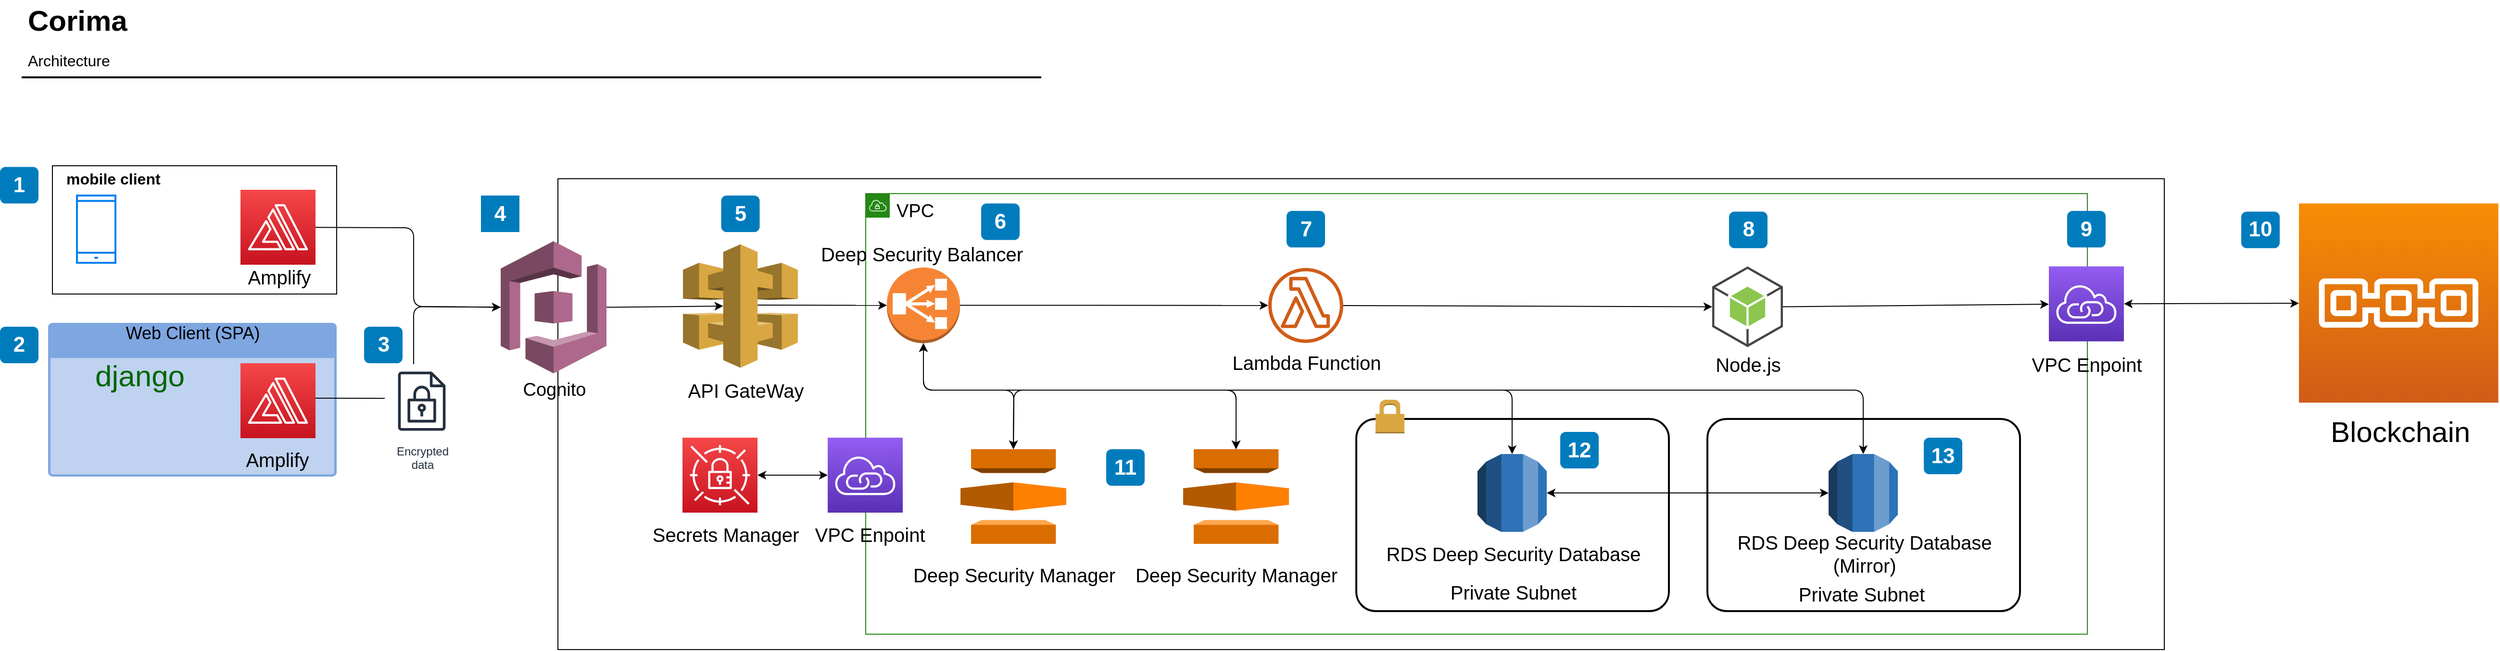 <mxfile version="13.7.7" type="github">
  <diagram id="Ht1M8jgEwFfnCIfOTk4-" name="Page-1">
    <mxGraphModel dx="2966" dy="1657" grid="1" gridSize="10" guides="1" tooltips="1" connect="1" arrows="1" fold="1" page="1" pageScale="1" pageWidth="1169" pageHeight="827" math="0" shadow="0">
      <root>
        <mxCell id="0" />
        <mxCell id="1" parent="0" />
        <mxCell id="wWZG4Q2au94G-TuAlexM-19" value="" style="rounded=0;whiteSpace=wrap;html=1;fillColor=none;" vertex="1" parent="1">
          <mxGeometry x="610" y="250" width="1670" height="490" as="geometry" />
        </mxCell>
        <mxCell id="wWZG4Q2au94G-TuAlexM-28" value="&lt;font style=&quot;font-size: 19px&quot; color=&quot;#000000&quot;&gt;VPC&lt;/font&gt;" style="points=[[0,0],[0.25,0],[0.5,0],[0.75,0],[1,0],[1,0.25],[1,0.5],[1,0.75],[1,1],[0.75,1],[0.5,1],[0.25,1],[0,1],[0,0.75],[0,0.5],[0,0.25]];outlineConnect=0;gradientColor=none;html=1;whiteSpace=wrap;fontSize=12;fontStyle=0;shape=mxgraph.aws4.group;grIcon=mxgraph.aws4.group_vpc;strokeColor=#248814;fillColor=none;verticalAlign=top;align=left;spacingLeft=30;fontColor=#AAB7B8;dashed=0;" vertex="1" parent="1">
          <mxGeometry x="930" y="265.5" width="1270" height="458.5" as="geometry" />
        </mxCell>
        <mxCell id="wWZG4Q2au94G-TuAlexM-44" value="" style="rounded=1;arcSize=10;dashed=0;fillColor=none;gradientColor=none;strokeWidth=2;" vertex="1" parent="1">
          <mxGeometry x="1440" y="500" width="325" height="200" as="geometry" />
        </mxCell>
        <mxCell id="wWZG4Q2au94G-TuAlexM-4" value="" style="rounded=0;whiteSpace=wrap;html=1;fillColor=none;" vertex="1" parent="1">
          <mxGeometry x="84.5" y="236.5" width="295.5" height="133.5" as="geometry" />
        </mxCell>
        <mxCell id="-QjtrjUzRDEMRZ5MF8oH-9" value="1" style="rounded=1;whiteSpace=wrap;html=1;fillColor=#007CBD;strokeColor=none;fontColor=#FFFFFF;fontStyle=1;fontSize=22;" parent="1" vertex="1">
          <mxGeometry x="30" y="237.76" width="40" height="38" as="geometry" />
        </mxCell>
        <mxCell id="-QjtrjUzRDEMRZ5MF8oH-27" value="2" style="rounded=1;whiteSpace=wrap;html=1;fillColor=#007CBD;strokeColor=none;fontColor=#FFFFFF;fontStyle=1;fontSize=22;" parent="1" vertex="1">
          <mxGeometry x="30" y="404" width="40" height="38" as="geometry" />
        </mxCell>
        <mxCell id="-QjtrjUzRDEMRZ5MF8oH-47" value="Corima" style="text;html=1;resizable=0;points=[];autosize=1;align=left;verticalAlign=top;spacingTop=-4;fontSize=30;fontStyle=1" parent="1" vertex="1">
          <mxGeometry x="56.5" y="64.5" width="120" height="40" as="geometry" />
        </mxCell>
        <mxCell id="-QjtrjUzRDEMRZ5MF8oH-48" value="Architecture&lt;br&gt;" style="text;html=1;resizable=0;points=[];autosize=1;align=left;verticalAlign=top;spacingTop=-4;fontSize=16;" parent="1" vertex="1">
          <mxGeometry x="56.5" y="114.5" width="100" height="20" as="geometry" />
        </mxCell>
        <mxCell id="-QjtrjUzRDEMRZ5MF8oH-49" value="mobile client" style="text;html=1;resizable=0;points=[];autosize=1;align=left;verticalAlign=top;spacingTop=-4;fontSize=16;fontStyle=1" parent="1" vertex="1">
          <mxGeometry x="96.5" y="237.5" width="110" height="20" as="geometry" />
        </mxCell>
        <mxCell id="SCVMTBWpLvtzJIhz15lM-1" value="" style="line;strokeWidth=2;html=1;fontSize=14;" parent="1" vertex="1">
          <mxGeometry x="52.5" y="139.5" width="1060" height="10" as="geometry" />
        </mxCell>
        <mxCell id="wWZG4Q2au94G-TuAlexM-5" value="" style="shape=image;html=1;verticalAlign=top;verticalLabelPosition=bottom;labelBackgroundColor=#ffffff;imageAspect=0;aspect=fixed;image=https://cdn4.iconfinder.com/data/icons/logos-brands-5/24/flutter-128.png;fillColor=none;" vertex="1" parent="1">
          <mxGeometry x="186.5" y="261.5" width="70" height="70" as="geometry" />
        </mxCell>
        <mxCell id="wWZG4Q2au94G-TuAlexM-6" value="&lt;font style=&quot;font-size: 18px&quot; color=&quot;#000000&quot;&gt;Web Client (SPA)&lt;/font&gt;" style="html=1;strokeColor=none;labelPosition=center;verticalLabelPosition=middle;verticalAlign=top;align=center;fontSize=12;outlineConnect=0;spacingTop=-6;fontColor=#FFFFFF;shape=mxgraph.sitemap.page;fillColor=#7EA6E0;" vertex="1" parent="1">
          <mxGeometry x="80" y="400" width="300" height="160" as="geometry" />
        </mxCell>
        <mxCell id="wWZG4Q2au94G-TuAlexM-7" value="" style="html=1;verticalLabelPosition=bottom;align=center;labelBackgroundColor=#ffffff;verticalAlign=top;strokeWidth=2;strokeColor=#0080F0;shadow=0;dashed=0;shape=mxgraph.ios7.icons.smartphone;fillColor=none;" vertex="1" parent="1">
          <mxGeometry x="110" y="267.5" width="40" height="70" as="geometry" />
        </mxCell>
        <mxCell id="wWZG4Q2au94G-TuAlexM-8" value="" style="shape=image;html=1;verticalAlign=top;verticalLabelPosition=bottom;labelBackgroundColor=#ffffff;imageAspect=0;aspect=fixed;image=https://cdn4.iconfinder.com/data/icons/logos-and-brands/512/267_Python_logo-128.png;fillColor=#7EA6E0;" vertex="1" parent="1">
          <mxGeometry x="139.75" y="472" width="59.5" height="59.5" as="geometry" />
        </mxCell>
        <mxCell id="wWZG4Q2au94G-TuAlexM-10" value="&lt;font style=&quot;font-size: 31px&quot; color=&quot;#006600&quot;&gt;django&lt;/font&gt;" style="text;html=1;align=center;verticalAlign=middle;resizable=0;points=[];autosize=1;" vertex="1" parent="1">
          <mxGeometry x="119.5" y="439.5" width="110" height="30" as="geometry" />
        </mxCell>
        <mxCell id="wWZG4Q2au94G-TuAlexM-12" value="" style="outlineConnect=0;fontColor=#232F3E;gradientColor=#F54749;gradientDirection=north;fillColor=#C7131F;strokeColor=#ffffff;dashed=0;verticalLabelPosition=bottom;verticalAlign=top;align=center;html=1;fontSize=12;fontStyle=0;aspect=fixed;shape=mxgraph.aws4.resourceIcon;resIcon=mxgraph.aws4.amplify;" vertex="1" parent="1">
          <mxGeometry x="280" y="261.5" width="78" height="78" as="geometry" />
        </mxCell>
        <mxCell id="wWZG4Q2au94G-TuAlexM-13" value="" style="outlineConnect=0;fontColor=#232F3E;gradientColor=#F54749;gradientDirection=north;fillColor=#C7131F;strokeColor=#ffffff;dashed=0;verticalLabelPosition=bottom;verticalAlign=top;align=center;html=1;fontSize=12;fontStyle=0;aspect=fixed;shape=mxgraph.aws4.resourceIcon;resIcon=mxgraph.aws4.amplify;" vertex="1" parent="1">
          <mxGeometry x="280" y="442" width="78" height="78" as="geometry" />
        </mxCell>
        <mxCell id="wWZG4Q2au94G-TuAlexM-15" value="" style="outlineConnect=0;dashed=0;verticalLabelPosition=bottom;verticalAlign=top;align=center;html=1;shape=mxgraph.aws3.cognito;fillColor=#AD688B;gradientColor=none;" vertex="1" parent="1">
          <mxGeometry x="550.5" y="315" width="110" height="137.5" as="geometry" />
        </mxCell>
        <mxCell id="wWZG4Q2au94G-TuAlexM-17" value="" style="endArrow=classic;html=1;entryX=0;entryY=0.5;entryDx=0;entryDy=0;entryPerimeter=0;" edge="1" parent="1" source="wWZG4Q2au94G-TuAlexM-12" target="wWZG4Q2au94G-TuAlexM-15">
          <mxGeometry width="50" height="50" relative="1" as="geometry">
            <mxPoint x="510" y="560" as="sourcePoint" />
            <mxPoint x="530" y="383" as="targetPoint" />
            <Array as="points">
              <mxPoint x="460" y="301" />
              <mxPoint x="460" y="383" />
            </Array>
          </mxGeometry>
        </mxCell>
        <mxCell id="wWZG4Q2au94G-TuAlexM-18" value="" style="endArrow=classic;html=1;entryX=0;entryY=0.5;entryDx=0;entryDy=0;entryPerimeter=0;" edge="1" parent="1" target="wWZG4Q2au94G-TuAlexM-15">
          <mxGeometry width="50" height="50" relative="1" as="geometry">
            <mxPoint x="358" y="478.318" as="sourcePoint" />
            <mxPoint x="530" y="383" as="targetPoint" />
            <Array as="points">
              <mxPoint x="460" y="478.68" />
              <mxPoint x="460" y="383" />
            </Array>
          </mxGeometry>
        </mxCell>
        <mxCell id="wWZG4Q2au94G-TuAlexM-21" value="&lt;font style=&quot;font-size: 19px&quot;&gt;Cognito&lt;/font&gt;" style="text;html=1;align=center;verticalAlign=middle;resizable=0;points=[];autosize=1;" vertex="1" parent="1">
          <mxGeometry x="565.5" y="460" width="80" height="20" as="geometry" />
        </mxCell>
        <mxCell id="wWZG4Q2au94G-TuAlexM-23" value="" style="outlineConnect=0;dashed=0;verticalLabelPosition=bottom;verticalAlign=top;align=center;html=1;shape=mxgraph.aws3.api_gateway;fillColor=#D9A741;gradientColor=none;" vertex="1" parent="1">
          <mxGeometry x="740" y="318.25" width="119.5" height="128.5" as="geometry" />
        </mxCell>
        <mxCell id="wWZG4Q2au94G-TuAlexM-24" value="" style="endArrow=classic;html=1;entryX=0.35;entryY=0.5;entryDx=0;entryDy=0;entryPerimeter=0;exitX=1;exitY=0.5;exitDx=0;exitDy=0;exitPerimeter=0;" edge="1" parent="1" source="wWZG4Q2au94G-TuAlexM-15" target="wWZG4Q2au94G-TuAlexM-23">
          <mxGeometry width="50" height="50" relative="1" as="geometry">
            <mxPoint x="580" y="490" as="sourcePoint" />
            <mxPoint x="630" y="440" as="targetPoint" />
          </mxGeometry>
        </mxCell>
        <mxCell id="wWZG4Q2au94G-TuAlexM-25" value="&lt;font style=&quot;font-size: 20px&quot;&gt;API GateWay&lt;/font&gt;" style="text;html=1;align=center;verticalAlign=middle;resizable=0;points=[];autosize=1;" vertex="1" parent="1">
          <mxGeometry x="734.5" y="460" width="140" height="20" as="geometry" />
        </mxCell>
        <mxCell id="wWZG4Q2au94G-TuAlexM-26" value="" style="outlineConnect=0;fontColor=#232F3E;gradientColor=none;fillColor=#D05C17;strokeColor=none;dashed=0;verticalLabelPosition=bottom;verticalAlign=top;align=center;html=1;fontSize=12;fontStyle=0;aspect=fixed;pointerEvents=1;shape=mxgraph.aws4.lambda_function;" vertex="1" parent="1">
          <mxGeometry x="1348.5" y="342.88" width="78" height="78" as="geometry" />
        </mxCell>
        <mxCell id="wWZG4Q2au94G-TuAlexM-27" value="" style="endArrow=classic;html=1;exitX=0.65;exitY=0.5;exitDx=0;exitDy=0;exitPerimeter=0;entryX=0;entryY=0.5;entryDx=0;entryDy=0;entryPerimeter=0;" edge="1" parent="1" target="wWZG4Q2au94G-TuAlexM-35">
          <mxGeometry width="50" height="50" relative="1" as="geometry">
            <mxPoint x="817.675" y="381.5" as="sourcePoint" />
            <mxPoint x="1110" y="360" as="targetPoint" />
          </mxGeometry>
        </mxCell>
        <mxCell id="wWZG4Q2au94G-TuAlexM-29" value="&lt;font style=&quot;font-size: 20px&quot;&gt;Lambda Function&lt;/font&gt;" style="text;html=1;align=center;verticalAlign=middle;resizable=0;points=[];autosize=1;" vertex="1" parent="1">
          <mxGeometry x="1302.5" y="430.88" width="170" height="20" as="geometry" />
        </mxCell>
        <mxCell id="wWZG4Q2au94G-TuAlexM-30" value="" style="outlineConnect=0;fontColor=#232F3E;gradientColor=#945DF2;gradientDirection=north;fillColor=#5A30B5;strokeColor=#ffffff;dashed=0;verticalLabelPosition=bottom;verticalAlign=top;align=center;html=1;fontSize=12;fontStyle=0;aspect=fixed;shape=mxgraph.aws4.resourceIcon;resIcon=mxgraph.aws4.vpc_privatelink;" vertex="1" parent="1">
          <mxGeometry x="890.5" y="519.5" width="78" height="78" as="geometry" />
        </mxCell>
        <mxCell id="wWZG4Q2au94G-TuAlexM-31" value="" style="outlineConnect=0;fontColor=#232F3E;gradientColor=#F54749;gradientDirection=north;fillColor=#C7131F;strokeColor=#ffffff;dashed=0;verticalLabelPosition=bottom;verticalAlign=top;align=center;html=1;fontSize=12;fontStyle=0;aspect=fixed;shape=mxgraph.aws4.resourceIcon;resIcon=mxgraph.aws4.secrets_manager;" vertex="1" parent="1">
          <mxGeometry x="739.5" y="519.5" width="78" height="78" as="geometry" />
        </mxCell>
        <mxCell id="wWZG4Q2au94G-TuAlexM-32" value="" style="endArrow=classic;startArrow=classic;html=1;" edge="1" parent="1" source="wWZG4Q2au94G-TuAlexM-31" target="wWZG4Q2au94G-TuAlexM-30">
          <mxGeometry width="50" height="50" relative="1" as="geometry">
            <mxPoint x="610" y="449.5" as="sourcePoint" />
            <mxPoint x="660" y="399.5" as="targetPoint" />
          </mxGeometry>
        </mxCell>
        <mxCell id="wWZG4Q2au94G-TuAlexM-33" value="&lt;font style=&quot;font-size: 20px&quot;&gt;VPC Enpoint&lt;/font&gt;" style="text;html=1;align=center;verticalAlign=middle;resizable=0;points=[];autosize=1;" vertex="1" parent="1">
          <mxGeometry x="868.5" y="609.5" width="130" height="20" as="geometry" />
        </mxCell>
        <mxCell id="wWZG4Q2au94G-TuAlexM-34" value="&lt;font style=&quot;font-size: 20px&quot;&gt;Secrets Manager&lt;/font&gt;" style="text;html=1;align=center;verticalAlign=middle;resizable=0;points=[];autosize=1;" vertex="1" parent="1">
          <mxGeometry x="698.5" y="609.5" width="170" height="20" as="geometry" />
        </mxCell>
        <mxCell id="wWZG4Q2au94G-TuAlexM-35" value="" style="outlineConnect=0;dashed=0;verticalLabelPosition=bottom;verticalAlign=top;align=center;html=1;shape=mxgraph.aws3.classic_load_balancer;fillColor=#F58534;gradientColor=none;" vertex="1" parent="1">
          <mxGeometry x="952" y="342.38" width="76" height="78.75" as="geometry" />
        </mxCell>
        <mxCell id="wWZG4Q2au94G-TuAlexM-36" value="" style="endArrow=classic;html=1;exitX=1;exitY=0.5;exitDx=0;exitDy=0;exitPerimeter=0;" edge="1" parent="1" source="wWZG4Q2au94G-TuAlexM-35" target="wWZG4Q2au94G-TuAlexM-26">
          <mxGeometry width="50" height="50" relative="1" as="geometry">
            <mxPoint x="610" y="470" as="sourcePoint" />
            <mxPoint x="660" y="420" as="targetPoint" />
          </mxGeometry>
        </mxCell>
        <mxCell id="wWZG4Q2au94G-TuAlexM-38" value="&lt;font style=&quot;font-size: 20px&quot;&gt;Deep Security Balancer&lt;/font&gt;" style="text;html=1;align=center;verticalAlign=middle;resizable=0;points=[];autosize=1;" vertex="1" parent="1">
          <mxGeometry x="873" y="318.25" width="230" height="20" as="geometry" />
        </mxCell>
        <mxCell id="wWZG4Q2au94G-TuAlexM-39" value="" style="outlineConnect=0;dashed=0;verticalLabelPosition=bottom;verticalAlign=top;align=center;html=1;shape=mxgraph.aws3.android;fillColor=#8CC64F;gradientColor=none;" vertex="1" parent="1">
          <mxGeometry x="1810" y="341.25" width="73.5" height="84" as="geometry" />
        </mxCell>
        <mxCell id="wWZG4Q2au94G-TuAlexM-40" value="" style="endArrow=classic;html=1;entryX=0;entryY=0.5;entryDx=0;entryDy=0;entryPerimeter=0;" edge="1" parent="1" source="wWZG4Q2au94G-TuAlexM-26" target="wWZG4Q2au94G-TuAlexM-39">
          <mxGeometry width="50" height="50" relative="1" as="geometry">
            <mxPoint x="1302.5" y="460.5" as="sourcePoint" />
            <mxPoint x="1352.5" y="410.5" as="targetPoint" />
          </mxGeometry>
        </mxCell>
        <mxCell id="wWZG4Q2au94G-TuAlexM-41" value="&lt;font style=&quot;font-size: 20px&quot;&gt;Node.js&lt;/font&gt;" style="text;html=1;align=center;verticalAlign=middle;resizable=0;points=[];autosize=1;" vertex="1" parent="1">
          <mxGeometry x="1806.75" y="432.5" width="80" height="20" as="geometry" />
        </mxCell>
        <mxCell id="wWZG4Q2au94G-TuAlexM-42" value="" style="outlineConnect=0;dashed=0;verticalLabelPosition=bottom;verticalAlign=top;align=center;html=1;shape=mxgraph.aws3.rds;fillColor=#2E73B8;gradientColor=none;" vertex="1" parent="1">
          <mxGeometry x="1566" y="536.5" width="72" height="81" as="geometry" />
        </mxCell>
        <mxCell id="wWZG4Q2au94G-TuAlexM-43" value="&lt;font style=&quot;font-size: 20px&quot;&gt;RDS Deep Security Database&lt;/font&gt;" style="text;html=1;align=center;verticalAlign=middle;resizable=0;points=[];autosize=1;" vertex="1" parent="1">
          <mxGeometry x="1462.5" y="629.5" width="280" height="20" as="geometry" />
        </mxCell>
        <mxCell id="wWZG4Q2au94G-TuAlexM-45" value="" style="dashed=0;html=1;shape=mxgraph.aws3.permissions;fillColor=#D9A741;gradientColor=none;dashed=0;" vertex="1" parent="1">
          <mxGeometry x="1460" y="480" width="30" height="35" as="geometry" />
        </mxCell>
        <mxCell id="wWZG4Q2au94G-TuAlexM-46" value="" style="rounded=1;arcSize=10;dashed=0;fillColor=none;gradientColor=none;strokeWidth=2;" vertex="1" parent="1">
          <mxGeometry x="1805" y="500" width="325" height="200" as="geometry" />
        </mxCell>
        <mxCell id="wWZG4Q2au94G-TuAlexM-47" value="" style="outlineConnect=0;dashed=0;verticalLabelPosition=bottom;verticalAlign=top;align=center;html=1;shape=mxgraph.aws3.rds;fillColor=#2E73B8;gradientColor=none;" vertex="1" parent="1">
          <mxGeometry x="1931" y="536.5" width="72" height="81" as="geometry" />
        </mxCell>
        <mxCell id="wWZG4Q2au94G-TuAlexM-48" value="&lt;font style=&quot;font-size: 20px&quot;&gt;RDS Deep Security Database&lt;br&gt;(Mirror)&lt;br&gt;&lt;/font&gt;" style="text;html=1;align=center;verticalAlign=middle;resizable=0;points=[];autosize=1;" vertex="1" parent="1">
          <mxGeometry x="1827.5" y="619.5" width="280" height="40" as="geometry" />
        </mxCell>
        <mxCell id="wWZG4Q2au94G-TuAlexM-49" value="" style="outlineConnect=0;fontColor=#232F3E;gradientColor=#945DF2;gradientDirection=north;fillColor=#5A30B5;strokeColor=#ffffff;dashed=0;verticalLabelPosition=bottom;verticalAlign=top;align=center;html=1;fontSize=12;fontStyle=0;aspect=fixed;shape=mxgraph.aws4.resourceIcon;resIcon=mxgraph.aws4.vpc_privatelink;" vertex="1" parent="1">
          <mxGeometry x="2160" y="341.25" width="78" height="78" as="geometry" />
        </mxCell>
        <mxCell id="wWZG4Q2au94G-TuAlexM-50" value="&lt;font style=&quot;font-size: 20px&quot;&gt;VPC Enpoint&lt;/font&gt;" style="text;html=1;align=center;verticalAlign=middle;resizable=0;points=[];autosize=1;" vertex="1" parent="1">
          <mxGeometry x="2134" y="432.5" width="130" height="20" as="geometry" />
        </mxCell>
        <mxCell id="wWZG4Q2au94G-TuAlexM-51" value="" style="endArrow=classic;html=1;exitX=1;exitY=0.5;exitDx=0;exitDy=0;exitPerimeter=0;" edge="1" parent="1" source="wWZG4Q2au94G-TuAlexM-39" target="wWZG4Q2au94G-TuAlexM-49">
          <mxGeometry width="50" height="50" relative="1" as="geometry">
            <mxPoint x="1320" y="600" as="sourcePoint" />
            <mxPoint x="1370" y="550" as="targetPoint" />
          </mxGeometry>
        </mxCell>
        <mxCell id="wWZG4Q2au94G-TuAlexM-52" value="" style="endArrow=classic;startArrow=classic;html=1;entryX=0;entryY=0.5;entryDx=0;entryDy=0;entryPerimeter=0;" edge="1" parent="1" source="wWZG4Q2au94G-TuAlexM-42" target="wWZG4Q2au94G-TuAlexM-47">
          <mxGeometry width="50" height="50" relative="1" as="geometry">
            <mxPoint x="1805" y="669.5" as="sourcePoint" />
            <mxPoint x="1855" y="619.5" as="targetPoint" />
          </mxGeometry>
        </mxCell>
        <mxCell id="wWZG4Q2au94G-TuAlexM-53" value="&lt;font style=&quot;font-size: 20px&quot;&gt;Private Subnet&lt;/font&gt;" style="text;html=1;align=center;verticalAlign=middle;resizable=0;points=[];autosize=1;" vertex="1" parent="1">
          <mxGeometry x="1527.5" y="669.5" width="150" height="20" as="geometry" />
        </mxCell>
        <mxCell id="wWZG4Q2au94G-TuAlexM-54" value="&lt;font style=&quot;font-size: 20px&quot;&gt;Private Subnet&lt;/font&gt;" style="text;html=1;align=center;verticalAlign=middle;resizable=0;points=[];autosize=1;" vertex="1" parent="1">
          <mxGeometry x="1890" y="671.5" width="150" height="20" as="geometry" />
        </mxCell>
        <mxCell id="wWZG4Q2au94G-TuAlexM-56" value="" style="endArrow=classic;startArrow=classic;html=1;entryX=0.5;entryY=0;entryDx=0;entryDy=0;entryPerimeter=0;exitX=0.5;exitY=0;exitDx=0;exitDy=0;exitPerimeter=0;" edge="1" parent="1" source="wWZG4Q2au94G-TuAlexM-61" target="wWZG4Q2au94G-TuAlexM-47">
          <mxGeometry width="50" height="50" relative="1" as="geometry">
            <mxPoint x="1410" y="670" as="sourcePoint" />
            <mxPoint x="1460" y="620" as="targetPoint" />
            <Array as="points">
              <mxPoint x="1084" y="470" />
              <mxPoint x="1573" y="470" />
              <mxPoint x="1967" y="470" />
            </Array>
          </mxGeometry>
        </mxCell>
        <mxCell id="wWZG4Q2au94G-TuAlexM-57" value="" style="endArrow=classic;startArrow=classic;html=1;entryX=0.5;entryY=0;entryDx=0;entryDy=0;entryPerimeter=0;exitX=0.5;exitY=0;exitDx=0;exitDy=0;exitPerimeter=0;" edge="1" parent="1" source="wWZG4Q2au94G-TuAlexM-59" target="wWZG4Q2au94G-TuAlexM-42">
          <mxGeometry width="50" height="50" relative="1" as="geometry">
            <mxPoint x="1410" y="670" as="sourcePoint" />
            <mxPoint x="1460" y="620" as="targetPoint" />
            <Array as="points">
              <mxPoint x="1315" y="470" />
              <mxPoint x="1208" y="470" />
              <mxPoint x="1602" y="470" />
            </Array>
          </mxGeometry>
        </mxCell>
        <mxCell id="wWZG4Q2au94G-TuAlexM-58" value="" style="outlineConnect=0;fontColor=#232F3E;gradientColor=#F78E04;gradientDirection=north;fillColor=#D05C17;strokeColor=#ffffff;dashed=0;verticalLabelPosition=bottom;verticalAlign=top;align=center;html=1;fontSize=12;fontStyle=0;aspect=fixed;shape=mxgraph.aws4.resourceIcon;resIcon=mxgraph.aws4.blockchain;" vertex="1" parent="1">
          <mxGeometry x="2420" y="275.76" width="207.24" height="207.24" as="geometry" />
        </mxCell>
        <mxCell id="wWZG4Q2au94G-TuAlexM-59" value="" style="outlineConnect=0;dashed=0;verticalLabelPosition=bottom;verticalAlign=top;align=center;html=1;shape=mxgraph.aws3.certificate_manager;gradientColor=none;fillColor=#FF8000;" vertex="1" parent="1">
          <mxGeometry x="1260" y="531.5" width="110" height="98.5" as="geometry" />
        </mxCell>
        <mxCell id="wWZG4Q2au94G-TuAlexM-60" value="&lt;font style=&quot;font-size: 20px&quot;&gt;Deep Security Manager&lt;/font&gt;" style="text;html=1;align=center;verticalAlign=middle;resizable=0;points=[];autosize=1;" vertex="1" parent="1">
          <mxGeometry x="1200" y="651.5" width="230" height="20" as="geometry" />
        </mxCell>
        <mxCell id="wWZG4Q2au94G-TuAlexM-61" value="" style="outlineConnect=0;dashed=0;verticalLabelPosition=bottom;verticalAlign=top;align=center;html=1;shape=mxgraph.aws3.certificate_manager;gradientColor=none;fillColor=#FF8000;" vertex="1" parent="1">
          <mxGeometry x="1028.5" y="531.5" width="110" height="98.5" as="geometry" />
        </mxCell>
        <mxCell id="wWZG4Q2au94G-TuAlexM-62" value="&lt;font style=&quot;font-size: 20px&quot;&gt;Deep Security Manager&lt;/font&gt;" style="text;html=1;align=center;verticalAlign=middle;resizable=0;points=[];autosize=1;" vertex="1" parent="1">
          <mxGeometry x="968.5" y="651.5" width="230" height="20" as="geometry" />
        </mxCell>
        <mxCell id="wWZG4Q2au94G-TuAlexM-63" value="" style="endArrow=classic;startArrow=classic;html=1;entryX=0.5;entryY=0;entryDx=0;entryDy=0;entryPerimeter=0;exitX=0.5;exitY=1;exitDx=0;exitDy=0;exitPerimeter=0;" edge="1" parent="1" source="wWZG4Q2au94G-TuAlexM-35" target="wWZG4Q2au94G-TuAlexM-59">
          <mxGeometry width="50" height="50" relative="1" as="geometry">
            <mxPoint x="1460" y="690" as="sourcePoint" />
            <mxPoint x="1510" y="640" as="targetPoint" />
            <Array as="points">
              <mxPoint x="990" y="470" />
              <mxPoint x="1315" y="470" />
            </Array>
          </mxGeometry>
        </mxCell>
        <mxCell id="wWZG4Q2au94G-TuAlexM-64" value="" style="endArrow=classic;startArrow=classic;html=1;exitX=0.5;exitY=1;exitDx=0;exitDy=0;exitPerimeter=0;entryX=0.5;entryY=0;entryDx=0;entryDy=0;entryPerimeter=0;" edge="1" parent="1" source="wWZG4Q2au94G-TuAlexM-35" target="wWZG4Q2au94G-TuAlexM-61">
          <mxGeometry width="50" height="50" relative="1" as="geometry">
            <mxPoint x="1460" y="690" as="sourcePoint" />
            <mxPoint x="1510" y="640" as="targetPoint" />
            <Array as="points">
              <mxPoint x="990" y="470" />
              <mxPoint x="1084" y="470" />
            </Array>
          </mxGeometry>
        </mxCell>
        <mxCell id="wWZG4Q2au94G-TuAlexM-65" value="&lt;font style=&quot;font-size: 20px&quot;&gt;Amplify&lt;/font&gt;" style="text;html=1;align=center;verticalAlign=middle;resizable=0;points=[];autosize=1;" vertex="1" parent="1">
          <mxGeometry x="280" y="342.38" width="80" height="20" as="geometry" />
        </mxCell>
        <mxCell id="wWZG4Q2au94G-TuAlexM-66" value="&lt;font style=&quot;font-size: 20px&quot;&gt;Amplify&lt;/font&gt;" style="text;html=1;align=center;verticalAlign=middle;resizable=0;points=[];autosize=1;" vertex="1" parent="1">
          <mxGeometry x="278" y="531.5" width="80" height="20" as="geometry" />
        </mxCell>
        <mxCell id="wWZG4Q2au94G-TuAlexM-69" value="" style="endArrow=classic;startArrow=classic;html=1;" edge="1" parent="1" source="wWZG4Q2au94G-TuAlexM-49" target="wWZG4Q2au94G-TuAlexM-58">
          <mxGeometry width="50" height="50" relative="1" as="geometry">
            <mxPoint x="2120" y="620" as="sourcePoint" />
            <mxPoint x="2170" y="570" as="targetPoint" />
          </mxGeometry>
        </mxCell>
        <mxCell id="wWZG4Q2au94G-TuAlexM-70" value="&lt;font style=&quot;font-size: 30px&quot;&gt;Blockchain&lt;/font&gt;" style="text;html=1;align=center;verticalAlign=middle;resizable=0;points=[];autosize=1;" vertex="1" parent="1">
          <mxGeometry x="2445" y="503" width="160" height="20" as="geometry" />
        </mxCell>
        <mxCell id="wWZG4Q2au94G-TuAlexM-71" value="3" style="rounded=1;whiteSpace=wrap;html=1;fillColor=#007CBD;strokeColor=none;fontColor=#FFFFFF;fontStyle=1;fontSize=22;" vertex="1" parent="1">
          <mxGeometry x="408.5" y="404" width="40" height="38" as="geometry" />
        </mxCell>
        <mxCell id="wWZG4Q2au94G-TuAlexM-72" value="Encrypted&#xa;data" style="outlineConnect=0;fontColor=#232F3E;gradientColor=none;strokeColor=#232F3E;fillColor=#ffffff;dashed=0;verticalLabelPosition=bottom;verticalAlign=top;align=center;html=1;fontSize=12;fontStyle=0;aspect=fixed;shape=mxgraph.aws4.resourceIcon;resIcon=mxgraph.aws4.encrypted_data;" vertex="1" parent="1">
          <mxGeometry x="430" y="443" width="77" height="77" as="geometry" />
        </mxCell>
        <mxCell id="wWZG4Q2au94G-TuAlexM-73" value="4" style="rounded=1;whiteSpace=wrap;html=1;fillColor=#007CBD;strokeColor=none;fontColor=#FFFFFF;fontStyle=1;fontSize=22;arcSize=0;" vertex="1" parent="1">
          <mxGeometry x="530" y="267.5" width="40" height="38" as="geometry" />
        </mxCell>
        <mxCell id="wWZG4Q2au94G-TuAlexM-76" value="5" style="rounded=1;whiteSpace=wrap;html=1;fillColor=#007CBD;strokeColor=none;fontColor=#FFFFFF;fontStyle=1;fontSize=22;" vertex="1" parent="1">
          <mxGeometry x="779.75" y="267.5" width="40" height="38" as="geometry" />
        </mxCell>
        <mxCell id="wWZG4Q2au94G-TuAlexM-77" value="6" style="rounded=1;whiteSpace=wrap;html=1;fillColor=#007CBD;strokeColor=none;fontColor=#FFFFFF;fontStyle=1;fontSize=22;" vertex="1" parent="1">
          <mxGeometry x="1050" y="275.76" width="40" height="38" as="geometry" />
        </mxCell>
        <mxCell id="wWZG4Q2au94G-TuAlexM-78" value="7" style="rounded=1;whiteSpace=wrap;html=1;fillColor=#007CBD;strokeColor=none;fontColor=#FFFFFF;fontStyle=1;fontSize=22;" vertex="1" parent="1">
          <mxGeometry x="1367.5" y="283.5" width="40" height="38" as="geometry" />
        </mxCell>
        <mxCell id="wWZG4Q2au94G-TuAlexM-79" value="8" style="rounded=1;whiteSpace=wrap;html=1;fillColor=#007CBD;strokeColor=none;fontColor=#FFFFFF;fontStyle=1;fontSize=22;" vertex="1" parent="1">
          <mxGeometry x="1827.5" y="284.25" width="40" height="38" as="geometry" />
        </mxCell>
        <mxCell id="wWZG4Q2au94G-TuAlexM-80" value="9" style="rounded=1;whiteSpace=wrap;html=1;fillColor=#007CBD;strokeColor=none;fontColor=#FFFFFF;fontStyle=1;fontSize=22;" vertex="1" parent="1">
          <mxGeometry x="2179" y="283.5" width="40" height="38" as="geometry" />
        </mxCell>
        <mxCell id="wWZG4Q2au94G-TuAlexM-81" value="11" style="rounded=1;whiteSpace=wrap;html=1;fillColor=#007CBD;strokeColor=none;fontColor=#FFFFFF;fontStyle=1;fontSize=22;" vertex="1" parent="1">
          <mxGeometry x="1180" y="531.5" width="40" height="38" as="geometry" />
        </mxCell>
        <mxCell id="wWZG4Q2au94G-TuAlexM-82" value="12" style="rounded=1;whiteSpace=wrap;html=1;fillColor=#007CBD;strokeColor=none;fontColor=#FFFFFF;fontStyle=1;fontSize=22;" vertex="1" parent="1">
          <mxGeometry x="1652" y="513.5" width="40" height="38" as="geometry" />
        </mxCell>
        <mxCell id="wWZG4Q2au94G-TuAlexM-83" value="13" style="rounded=1;whiteSpace=wrap;html=1;fillColor=#007CBD;strokeColor=none;fontColor=#FFFFFF;fontStyle=1;fontSize=22;" vertex="1" parent="1">
          <mxGeometry x="2030" y="519.5" width="40" height="38" as="geometry" />
        </mxCell>
        <mxCell id="wWZG4Q2au94G-TuAlexM-84" value="10" style="rounded=1;whiteSpace=wrap;html=1;fillColor=#007CBD;strokeColor=none;fontColor=#FFFFFF;fontStyle=1;fontSize=22;" vertex="1" parent="1">
          <mxGeometry x="2360" y="284.25" width="40" height="38" as="geometry" />
        </mxCell>
      </root>
    </mxGraphModel>
  </diagram>
</mxfile>
